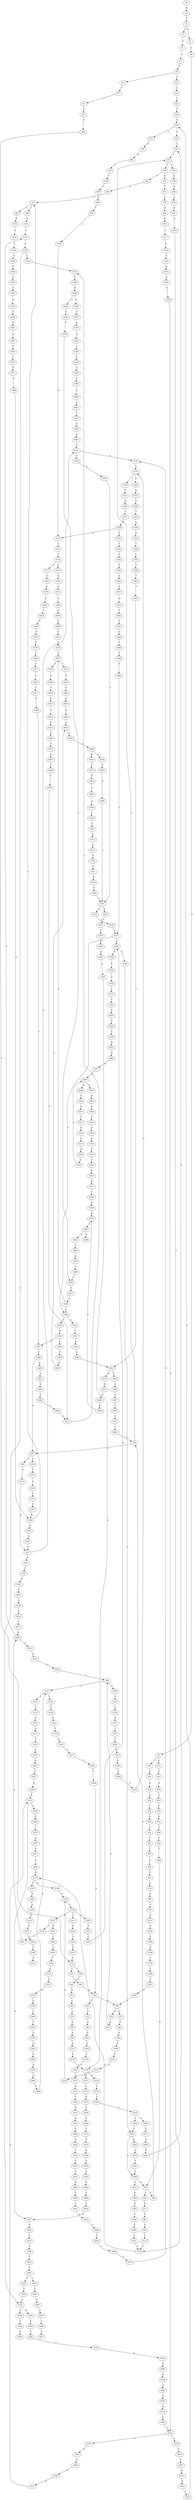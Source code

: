 strict digraph  {
	S0 -> S1 [ label = A ];
	S1 -> S2 [ label = C ];
	S2 -> S3 [ label = T ];
	S2 -> S4 [ label = C ];
	S3 -> S5 [ label = T ];
	S4 -> S6 [ label = T ];
	S5 -> S7 [ label = C ];
	S6 -> S8 [ label = G ];
	S7 -> S9 [ label = T ];
	S8 -> S10 [ label = T ];
	S8 -> S11 [ label = C ];
	S9 -> S12 [ label = C ];
	S9 -> S13 [ label = T ];
	S10 -> S14 [ label = C ];
	S11 -> S15 [ label = C ];
	S12 -> S16 [ label = A ];
	S13 -> S17 [ label = T ];
	S14 -> S18 [ label = A ];
	S15 -> S19 [ label = A ];
	S16 -> S20 [ label = T ];
	S17 -> S21 [ label = C ];
	S18 -> S22 [ label = A ];
	S19 -> S23 [ label = T ];
	S20 -> S24 [ label = T ];
	S21 -> S25 [ label = T ];
	S22 -> S26 [ label = T ];
	S23 -> S27 [ label = T ];
	S24 -> S28 [ label = G ];
	S25 -> S29 [ label = G ];
	S26 -> S30 [ label = A ];
	S27 -> S31 [ label = A ];
	S28 -> S32 [ label = T ];
	S28 -> S33 [ label = G ];
	S29 -> S34 [ label = T ];
	S30 -> S35 [ label = T ];
	S31 -> S36 [ label = C ];
	S32 -> S37 [ label = T ];
	S33 -> S38 [ label = A ];
	S34 -> S39 [ label = T ];
	S34 -> S40 [ label = C ];
	S35 -> S41 [ label = T ];
	S36 -> S42 [ label = T ];
	S37 -> S43 [ label = T ];
	S38 -> S44 [ label = G ];
	S39 -> S45 [ label = T ];
	S40 -> S46 [ label = C ];
	S41 -> S47 [ label = T ];
	S42 -> S48 [ label = T ];
	S43 -> S49 [ label = T ];
	S43 -> S50 [ label = C ];
	S44 -> S51 [ label = T ];
	S45 -> S52 [ label = A ];
	S46 -> S53 [ label = G ];
	S47 -> S54 [ label = C ];
	S48 -> S55 [ label = G ];
	S49 -> S56 [ label = T ];
	S49 -> S57 [ label = G ];
	S50 -> S58 [ label = A ];
	S51 -> S59 [ label = T ];
	S52 -> S60 [ label = A ];
	S52 -> S61 [ label = T ];
	S53 -> S62 [ label = C ];
	S54 -> S63 [ label = T ];
	S55 -> S64 [ label = A ];
	S55 -> S65 [ label = T ];
	S56 -> S66 [ label = A ];
	S57 -> S67 [ label = T ];
	S58 -> S68 [ label = G ];
	S59 -> S69 [ label = T ];
	S60 -> S70 [ label = A ];
	S60 -> S71 [ label = G ];
	S61 -> S72 [ label = G ];
	S62 -> S73 [ label = C ];
	S63 -> S74 [ label = A ];
	S64 -> S75 [ label = G ];
	S65 -> S76 [ label = T ];
	S66 -> S77 [ label = C ];
	S67 -> S78 [ label = C ];
	S68 -> S79 [ label = C ];
	S69 -> S80 [ label = G ];
	S70 -> S81 [ label = A ];
	S71 -> S82 [ label = T ];
	S72 -> S83 [ label = A ];
	S73 -> S84 [ label = C ];
	S74 -> S85 [ label = G ];
	S75 -> S86 [ label = C ];
	S76 -> S87 [ label = A ];
	S76 -> S43 [ label = T ];
	S77 -> S88 [ label = T ];
	S77 -> S89 [ label = C ];
	S78 -> S90 [ label = G ];
	S79 -> S91 [ label = A ];
	S80 -> S92 [ label = T ];
	S81 -> S93 [ label = C ];
	S82 -> S94 [ label = A ];
	S83 -> S95 [ label = G ];
	S84 -> S96 [ label = A ];
	S85 -> S97 [ label = T ];
	S86 -> S98 [ label = A ];
	S87 -> S99 [ label = T ];
	S87 -> S100 [ label = G ];
	S88 -> S101 [ label = A ];
	S89 -> S102 [ label = G ];
	S90 -> S103 [ label = G ];
	S91 -> S104 [ label = C ];
	S92 -> S105 [ label = A ];
	S93 -> S106 [ label = T ];
	S93 -> S107 [ label = A ];
	S94 -> S108 [ label = C ];
	S95 -> S109 [ label = A ];
	S96 -> S110 [ label = A ];
	S97 -> S111 [ label = G ];
	S98 -> S112 [ label = C ];
	S99 -> S113 [ label = A ];
	S100 -> S114 [ label = T ];
	S101 -> S115 [ label = T ];
	S102 -> S116 [ label = T ];
	S103 -> S117 [ label = T ];
	S104 -> S118 [ label = C ];
	S105 -> S119 [ label = G ];
	S106 -> S120 [ label = C ];
	S107 -> S121 [ label = A ];
	S107 -> S122 [ label = T ];
	S108 -> S123 [ label = C ];
	S109 -> S124 [ label = C ];
	S110 -> S125 [ label = G ];
	S111 -> S126 [ label = A ];
	S112 -> S118 [ label = C ];
	S113 -> S127 [ label = G ];
	S114 -> S128 [ label = T ];
	S115 -> S129 [ label = C ];
	S116 -> S130 [ label = T ];
	S117 -> S131 [ label = G ];
	S118 -> S132 [ label = G ];
	S119 -> S133 [ label = T ];
	S120 -> S134 [ label = C ];
	S121 -> S135 [ label = C ];
	S122 -> S136 [ label = A ];
	S123 -> S137 [ label = G ];
	S124 -> S138 [ label = G ];
	S125 -> S139 [ label = A ];
	S126 -> S140 [ label = C ];
	S127 -> S141 [ label = A ];
	S127 -> S142 [ label = G ];
	S128 -> S143 [ label = T ];
	S129 -> S144 [ label = G ];
	S129 -> S145 [ label = C ];
	S130 -> S146 [ label = A ];
	S131 -> S147 [ label = A ];
	S132 -> S148 [ label = A ];
	S132 -> S149 [ label = T ];
	S133 -> S150 [ label = T ];
	S134 -> S151 [ label = A ];
	S135 -> S152 [ label = C ];
	S136 -> S153 [ label = G ];
	S137 -> S154 [ label = A ];
	S138 -> S155 [ label = A ];
	S139 -> S156 [ label = C ];
	S139 -> S157 [ label = A ];
	S140 -> S158 [ label = G ];
	S141 -> S159 [ label = G ];
	S141 -> S160 [ label = C ];
	S142 -> S161 [ label = C ];
	S143 -> S162 [ label = T ];
	S144 -> S163 [ label = T ];
	S145 -> S164 [ label = G ];
	S145 -> S165 [ label = A ];
	S146 -> S166 [ label = C ];
	S147 -> S167 [ label = A ];
	S148 -> S168 [ label = G ];
	S149 -> S169 [ label = A ];
	S150 -> S170 [ label = C ];
	S150 -> S171 [ label = G ];
	S151 -> S172 [ label = C ];
	S152 -> S173 [ label = A ];
	S153 -> S174 [ label = T ];
	S154 -> S168 [ label = G ];
	S155 -> S175 [ label = A ];
	S156 -> S176 [ label = C ];
	S157 -> S177 [ label = C ];
	S158 -> S178 [ label = T ];
	S159 -> S179 [ label = C ];
	S160 -> S180 [ label = G ];
	S161 -> S181 [ label = G ];
	S162 -> S182 [ label = A ];
	S163 -> S183 [ label = T ];
	S164 -> S184 [ label = T ];
	S165 -> S185 [ label = C ];
	S166 -> S186 [ label = G ];
	S167 -> S187 [ label = A ];
	S168 -> S188 [ label = T ];
	S169 -> S189 [ label = A ];
	S170 -> S190 [ label = G ];
	S171 -> S191 [ label = G ];
	S172 -> S192 [ label = T ];
	S173 -> S193 [ label = G ];
	S174 -> S194 [ label = G ];
	S175 -> S195 [ label = T ];
	S176 -> S196 [ label = T ];
	S177 -> S197 [ label = G ];
	S178 -> S198 [ label = T ];
	S179 -> S199 [ label = T ];
	S179 -> S200 [ label = C ];
	S180 -> S201 [ label = T ];
	S181 -> S202 [ label = T ];
	S182 -> S203 [ label = T ];
	S182 -> S77 [ label = C ];
	S183 -> S204 [ label = G ];
	S184 -> S205 [ label = A ];
	S185 -> S206 [ label = C ];
	S186 -> S207 [ label = T ];
	S187 -> S208 [ label = C ];
	S188 -> S209 [ label = C ];
	S188 -> S210 [ label = A ];
	S188 -> S211 [ label = T ];
	S189 -> S212 [ label = G ];
	S190 -> S213 [ label = G ];
	S191 -> S214 [ label = G ];
	S192 -> S215 [ label = A ];
	S193 -> S216 [ label = A ];
	S194 -> S217 [ label = T ];
	S195 -> S218 [ label = G ];
	S196 -> S219 [ label = A ];
	S197 -> S220 [ label = A ];
	S198 -> S221 [ label = T ];
	S199 -> S222 [ label = T ];
	S200 -> S223 [ label = G ];
	S201 -> S224 [ label = C ];
	S201 -> S225 [ label = A ];
	S202 -> S226 [ label = A ];
	S203 -> S227 [ label = A ];
	S204 -> S228 [ label = A ];
	S204 -> S229 [ label = T ];
	S206 -> S230 [ label = T ];
	S207 -> S231 [ label = G ];
	S208 -> S232 [ label = C ];
	S209 -> S233 [ label = C ];
	S210 -> S234 [ label = G ];
	S210 -> S235 [ label = C ];
	S211 -> S236 [ label = C ];
	S212 -> S237 [ label = G ];
	S213 -> S238 [ label = G ];
	S214 -> S239 [ label = C ];
	S215 -> S240 [ label = G ];
	S216 -> S241 [ label = A ];
	S217 -> S242 [ label = T ];
	S218 -> S243 [ label = A ];
	S219 -> S244 [ label = C ];
	S219 -> S245 [ label = T ];
	S220 -> S246 [ label = T ];
	S221 -> S247 [ label = A ];
	S222 -> S248 [ label = G ];
	S223 -> S249 [ label = T ];
	S224 -> S250 [ label = C ];
	S225 -> S251 [ label = C ];
	S226 -> S252 [ label = C ];
	S227 -> S127 [ label = G ];
	S228 -> S253 [ label = A ];
	S229 -> S254 [ label = G ];
	S230 -> S255 [ label = G ];
	S231 -> S256 [ label = C ];
	S232 -> S257 [ label = G ];
	S232 -> S258 [ label = T ];
	S233 -> S259 [ label = T ];
	S234 -> S260 [ label = T ];
	S235 -> S261 [ label = T ];
	S236 -> S262 [ label = T ];
	S237 -> S263 [ label = G ];
	S238 -> S264 [ label = T ];
	S239 -> S265 [ label = T ];
	S240 -> S266 [ label = A ];
	S241 -> S267 [ label = G ];
	S242 -> S268 [ label = T ];
	S243 -> S269 [ label = A ];
	S244 -> S270 [ label = T ];
	S245 -> S271 [ label = T ];
	S246 -> S272 [ label = C ];
	S247 -> S60 [ label = A ];
	S248 -> S273 [ label = T ];
	S249 -> S274 [ label = T ];
	S250 -> S275 [ label = T ];
	S251 -> S276 [ label = C ];
	S252 -> S277 [ label = T ];
	S253 -> S278 [ label = A ];
	S254 -> S279 [ label = T ];
	S255 -> S280 [ label = A ];
	S256 -> S281 [ label = G ];
	S257 -> S282 [ label = A ];
	S258 -> S283 [ label = T ];
	S259 -> S284 [ label = A ];
	S260 -> S285 [ label = G ];
	S261 -> S286 [ label = A ];
	S262 -> S287 [ label = G ];
	S263 -> S288 [ label = T ];
	S264 -> S289 [ label = C ];
	S265 -> S290 [ label = C ];
	S266 -> S291 [ label = G ];
	S267 -> S292 [ label = A ];
	S268 -> S52 [ label = A ];
	S269 -> S293 [ label = A ];
	S270 -> S294 [ label = T ];
	S270 -> S295 [ label = A ];
	S271 -> S296 [ label = G ];
	S272 -> S297 [ label = T ];
	S273 -> S298 [ label = A ];
	S274 -> S299 [ label = G ];
	S275 -> S284 [ label = A ];
	S275 -> S300 [ label = T ];
	S276 -> S301 [ label = A ];
	S277 -> S286 [ label = A ];
	S278 -> S302 [ label = A ];
	S279 -> S303 [ label = C ];
	S280 -> S304 [ label = G ];
	S281 -> S305 [ label = G ];
	S282 -> S306 [ label = A ];
	S283 -> S307 [ label = C ];
	S284 -> S308 [ label = G ];
	S284 -> S309 [ label = C ];
	S285 -> S310 [ label = C ];
	S286 -> S115 [ label = T ];
	S286 -> S311 [ label = A ];
	S287 -> S34 [ label = T ];
	S288 -> S312 [ label = A ];
	S289 -> S313 [ label = C ];
	S290 -> S314 [ label = G ];
	S291 -> S179 [ label = C ];
	S292 -> S315 [ label = A ];
	S293 -> S316 [ label = T ];
	S294 -> S317 [ label = A ];
	S294 -> S55 [ label = G ];
	S295 -> S318 [ label = C ];
	S296 -> S319 [ label = T ];
	S297 -> S320 [ label = A ];
	S298 -> S321 [ label = C ];
	S298 -> S119 [ label = G ];
	S299 -> S322 [ label = G ];
	S300 -> S323 [ label = C ];
	S300 -> S324 [ label = T ];
	S301 -> S325 [ label = A ];
	S302 -> S326 [ label = C ];
	S303 -> S327 [ label = C ];
	S304 -> S328 [ label = A ];
	S305 -> S329 [ label = T ];
	S306 -> S330 [ label = G ];
	S307 -> S331 [ label = A ];
	S308 -> S332 [ label = C ];
	S309 -> S270 [ label = T ];
	S310 -> S333 [ label = C ];
	S311 -> S334 [ label = A ];
	S313 -> S335 [ label = T ];
	S314 -> S336 [ label = T ];
	S315 -> S337 [ label = A ];
	S315 -> S338 [ label = T ];
	S316 -> S339 [ label = C ];
	S317 -> S340 [ label = A ];
	S318 -> S341 [ label = T ];
	S319 -> S37 [ label = T ];
	S320 -> S342 [ label = A ];
	S321 -> S343 [ label = T ];
	S322 -> S344 [ label = T ];
	S323 -> S345 [ label = T ];
	S324 -> S346 [ label = G ];
	S325 -> S347 [ label = G ];
	S326 -> S348 [ label = G ];
	S327 -> S349 [ label = T ];
	S328 -> S350 [ label = A ];
	S329 -> S351 [ label = T ];
	S330 -> S352 [ label = A ];
	S331 -> S353 [ label = T ];
	S332 -> S354 [ label = C ];
	S333 -> S355 [ label = C ];
	S334 -> S356 [ label = A ];
	S335 -> S357 [ label = C ];
	S336 -> S358 [ label = C ];
	S337 -> S359 [ label = G ];
	S338 -> S360 [ label = G ];
	S339 -> S361 [ label = G ];
	S340 -> S362 [ label = G ];
	S341 -> S294 [ label = T ];
	S342 -> S363 [ label = A ];
	S343 -> S364 [ label = C ];
	S344 -> S365 [ label = C ];
	S345 -> S366 [ label = G ];
	S346 -> S367 [ label = T ];
	S346 -> S368 [ label = C ];
	S347 -> S139 [ label = A ];
	S348 -> S369 [ label = A ];
	S349 -> S357 [ label = C ];
	S349 -> S300 [ label = T ];
	S350 -> S370 [ label = A ];
	S351 -> S371 [ label = T ];
	S352 -> S315 [ label = A ];
	S353 -> S372 [ label = T ];
	S354 -> S373 [ label = C ];
	S355 -> S374 [ label = A ];
	S356 -> S93 [ label = C ];
	S357 -> S375 [ label = T ];
	S357 -> S376 [ label = C ];
	S358 -> S377 [ label = T ];
	S359 -> S378 [ label = C ];
	S360 -> S379 [ label = C ];
	S361 -> S380 [ label = G ];
	S362 -> S381 [ label = C ];
	S363 -> S382 [ label = G ];
	S364 -> S383 [ label = G ];
	S365 -> S384 [ label = T ];
	S366 -> S385 [ label = G ];
	S367 -> S386 [ label = T ];
	S368 -> S387 [ label = T ];
	S369 -> S388 [ label = C ];
	S370 -> S389 [ label = C ];
	S371 -> S390 [ label = T ];
	S372 -> S28 [ label = G ];
	S373 -> S391 [ label = C ];
	S374 -> S392 [ label = C ];
	S375 -> S393 [ label = G ];
	S376 -> S394 [ label = T ];
	S377 -> S395 [ label = T ];
	S378 -> S396 [ label = C ];
	S379 -> S397 [ label = A ];
	S380 -> S398 [ label = C ];
	S381 -> S399 [ label = A ];
	S382 -> S400 [ label = A ];
	S383 -> S401 [ label = G ];
	S384 -> S402 [ label = G ];
	S385 -> S403 [ label = T ];
	S386 -> S87 [ label = A ];
	S386 -> S404 [ label = G ];
	S387 -> S405 [ label = A ];
	S388 -> S406 [ label = T ];
	S389 -> S232 [ label = C ];
	S390 -> S182 [ label = A ];
	S391 -> S407 [ label = C ];
	S392 -> S408 [ label = C ];
	S393 -> S409 [ label = C ];
	S394 -> S410 [ label = T ];
	S395 -> S411 [ label = T ];
	S396 -> S412 [ label = T ];
	S397 -> S413 [ label = C ];
	S398 -> S414 [ label = A ];
	S399 -> S415 [ label = C ];
	S400 -> S416 [ label = A ];
	S401 -> S417 [ label = G ];
	S402 -> S418 [ label = G ];
	S403 -> S419 [ label = A ];
	S403 -> S420 [ label = T ];
	S404 -> S421 [ label = T ];
	S405 -> S422 [ label = C ];
	S406 -> S423 [ label = A ];
	S407 -> S424 [ label = C ];
	S408 -> S425 [ label = C ];
	S409 -> S426 [ label = T ];
	S410 -> S427 [ label = G ];
	S411 -> S428 [ label = G ];
	S412 -> S429 [ label = A ];
	S413 -> S430 [ label = C ];
	S414 -> S431 [ label = A ];
	S415 -> S118 [ label = C ];
	S416 -> S337 [ label = A ];
	S417 -> S432 [ label = G ];
	S418 -> S403 [ label = T ];
	S419 -> S433 [ label = G ];
	S420 -> S434 [ label = C ];
	S421 -> S435 [ label = A ];
	S422 -> S436 [ label = A ];
	S423 -> S437 [ label = T ];
	S424 -> S438 [ label = G ];
	S425 -> S439 [ label = A ];
	S426 -> S440 [ label = A ];
	S427 -> S441 [ label = T ];
	S428 -> S367 [ label = T ];
	S429 -> S442 [ label = T ];
	S429 -> S443 [ label = C ];
	S430 -> S132 [ label = G ];
	S431 -> S444 [ label = T ];
	S432 -> S445 [ label = T ];
	S433 -> S446 [ label = C ];
	S434 -> S447 [ label = T ];
	S435 -> S448 [ label = T ];
	S436 -> S449 [ label = G ];
	S437 -> S450 [ label = A ];
	S438 -> S451 [ label = A ];
	S439 -> S452 [ label = A ];
	S440 -> S422 [ label = C ];
	S441 -> S453 [ label = G ];
	S442 -> S454 [ label = C ];
	S443 -> S455 [ label = G ];
	S444 -> S456 [ label = A ];
	S445 -> S457 [ label = C ];
	S446 -> S458 [ label = G ];
	S447 -> S459 [ label = T ];
	S448 -> S460 [ label = C ];
	S449 -> S461 [ label = G ];
	S449 -> S462 [ label = A ];
	S450 -> S463 [ label = G ];
	S451 -> S464 [ label = G ];
	S452 -> S465 [ label = A ];
	S453 -> S466 [ label = G ];
	S454 -> S145 [ label = C ];
	S455 -> S467 [ label = G ];
	S456 -> S468 [ label = G ];
	S457 -> S469 [ label = G ];
	S458 -> S470 [ label = G ];
	S459 -> S471 [ label = G ];
	S460 -> S472 [ label = G ];
	S461 -> S473 [ label = C ];
	S462 -> S474 [ label = C ];
	S463 -> S141 [ label = A ];
	S464 -> S475 [ label = A ];
	S465 -> S476 [ label = A ];
	S466 -> S477 [ label = T ];
	S467 -> S478 [ label = G ];
	S468 -> S479 [ label = A ];
	S469 -> S480 [ label = T ];
	S470 -> S481 [ label = T ];
	S471 -> S482 [ label = T ];
	S472 -> S163 [ label = T ];
	S473 -> S483 [ label = G ];
	S474 -> S484 [ label = G ];
	S475 -> S485 [ label = A ];
	S476 -> S486 [ label = A ];
	S477 -> S487 [ label = A ];
	S478 -> S488 [ label = T ];
	S479 -> S159 [ label = G ];
	S480 -> S489 [ label = C ];
	S481 -> S490 [ label = A ];
	S481 -> S491 [ label = G ];
	S482 -> S76 [ label = T ];
	S483 -> S492 [ label = C ];
	S484 -> S201 [ label = T ];
	S485 -> S493 [ label = G ];
	S485 -> S494 [ label = C ];
	S486 -> S495 [ label = C ];
	S487 -> S496 [ label = T ];
	S488 -> S497 [ label = A ];
	S489 -> S498 [ label = C ];
	S491 -> S499 [ label = T ];
	S492 -> S500 [ label = A ];
	S493 -> S501 [ label = G ];
	S494 -> S502 [ label = C ];
	S495 -> S107 [ label = A ];
	S496 -> S503 [ label = C ];
	S498 -> S275 [ label = T ];
	S499 -> S504 [ label = G ];
	S500 -> S505 [ label = C ];
	S501 -> S506 [ label = A ];
	S502 -> S507 [ label = A ];
	S503 -> S472 [ label = G ];
	S504 -> S508 [ label = T ];
	S505 -> S509 [ label = T ];
	S506 -> S510 [ label = C ];
	S507 -> S511 [ label = C ];
	S508 -> S303 [ label = C ];
	S509 -> S512 [ label = A ];
	S510 -> S513 [ label = G ];
	S511 -> S514 [ label = G ];
	S512 -> S515 [ label = A ];
	S513 -> S516 [ label = C ];
	S514 -> S517 [ label = A ];
	S515 -> S518 [ label = G ];
	S516 -> S519 [ label = T ];
	S517 -> S520 [ label = G ];
	S518 -> S521 [ label = A ];
	S519 -> S522 [ label = T ];
	S520 -> S523 [ label = A ];
	S521 -> S524 [ label = C ];
	S522 -> S525 [ label = A ];
	S523 -> S485 [ label = A ];
	S524 -> S526 [ label = G ];
	S525 -> S527 [ label = G ];
	S526 -> S201 [ label = T ];
	S527 -> S528 [ label = C ];
	S528 -> S529 [ label = G ];
	S529 -> S470 [ label = G ];
}
